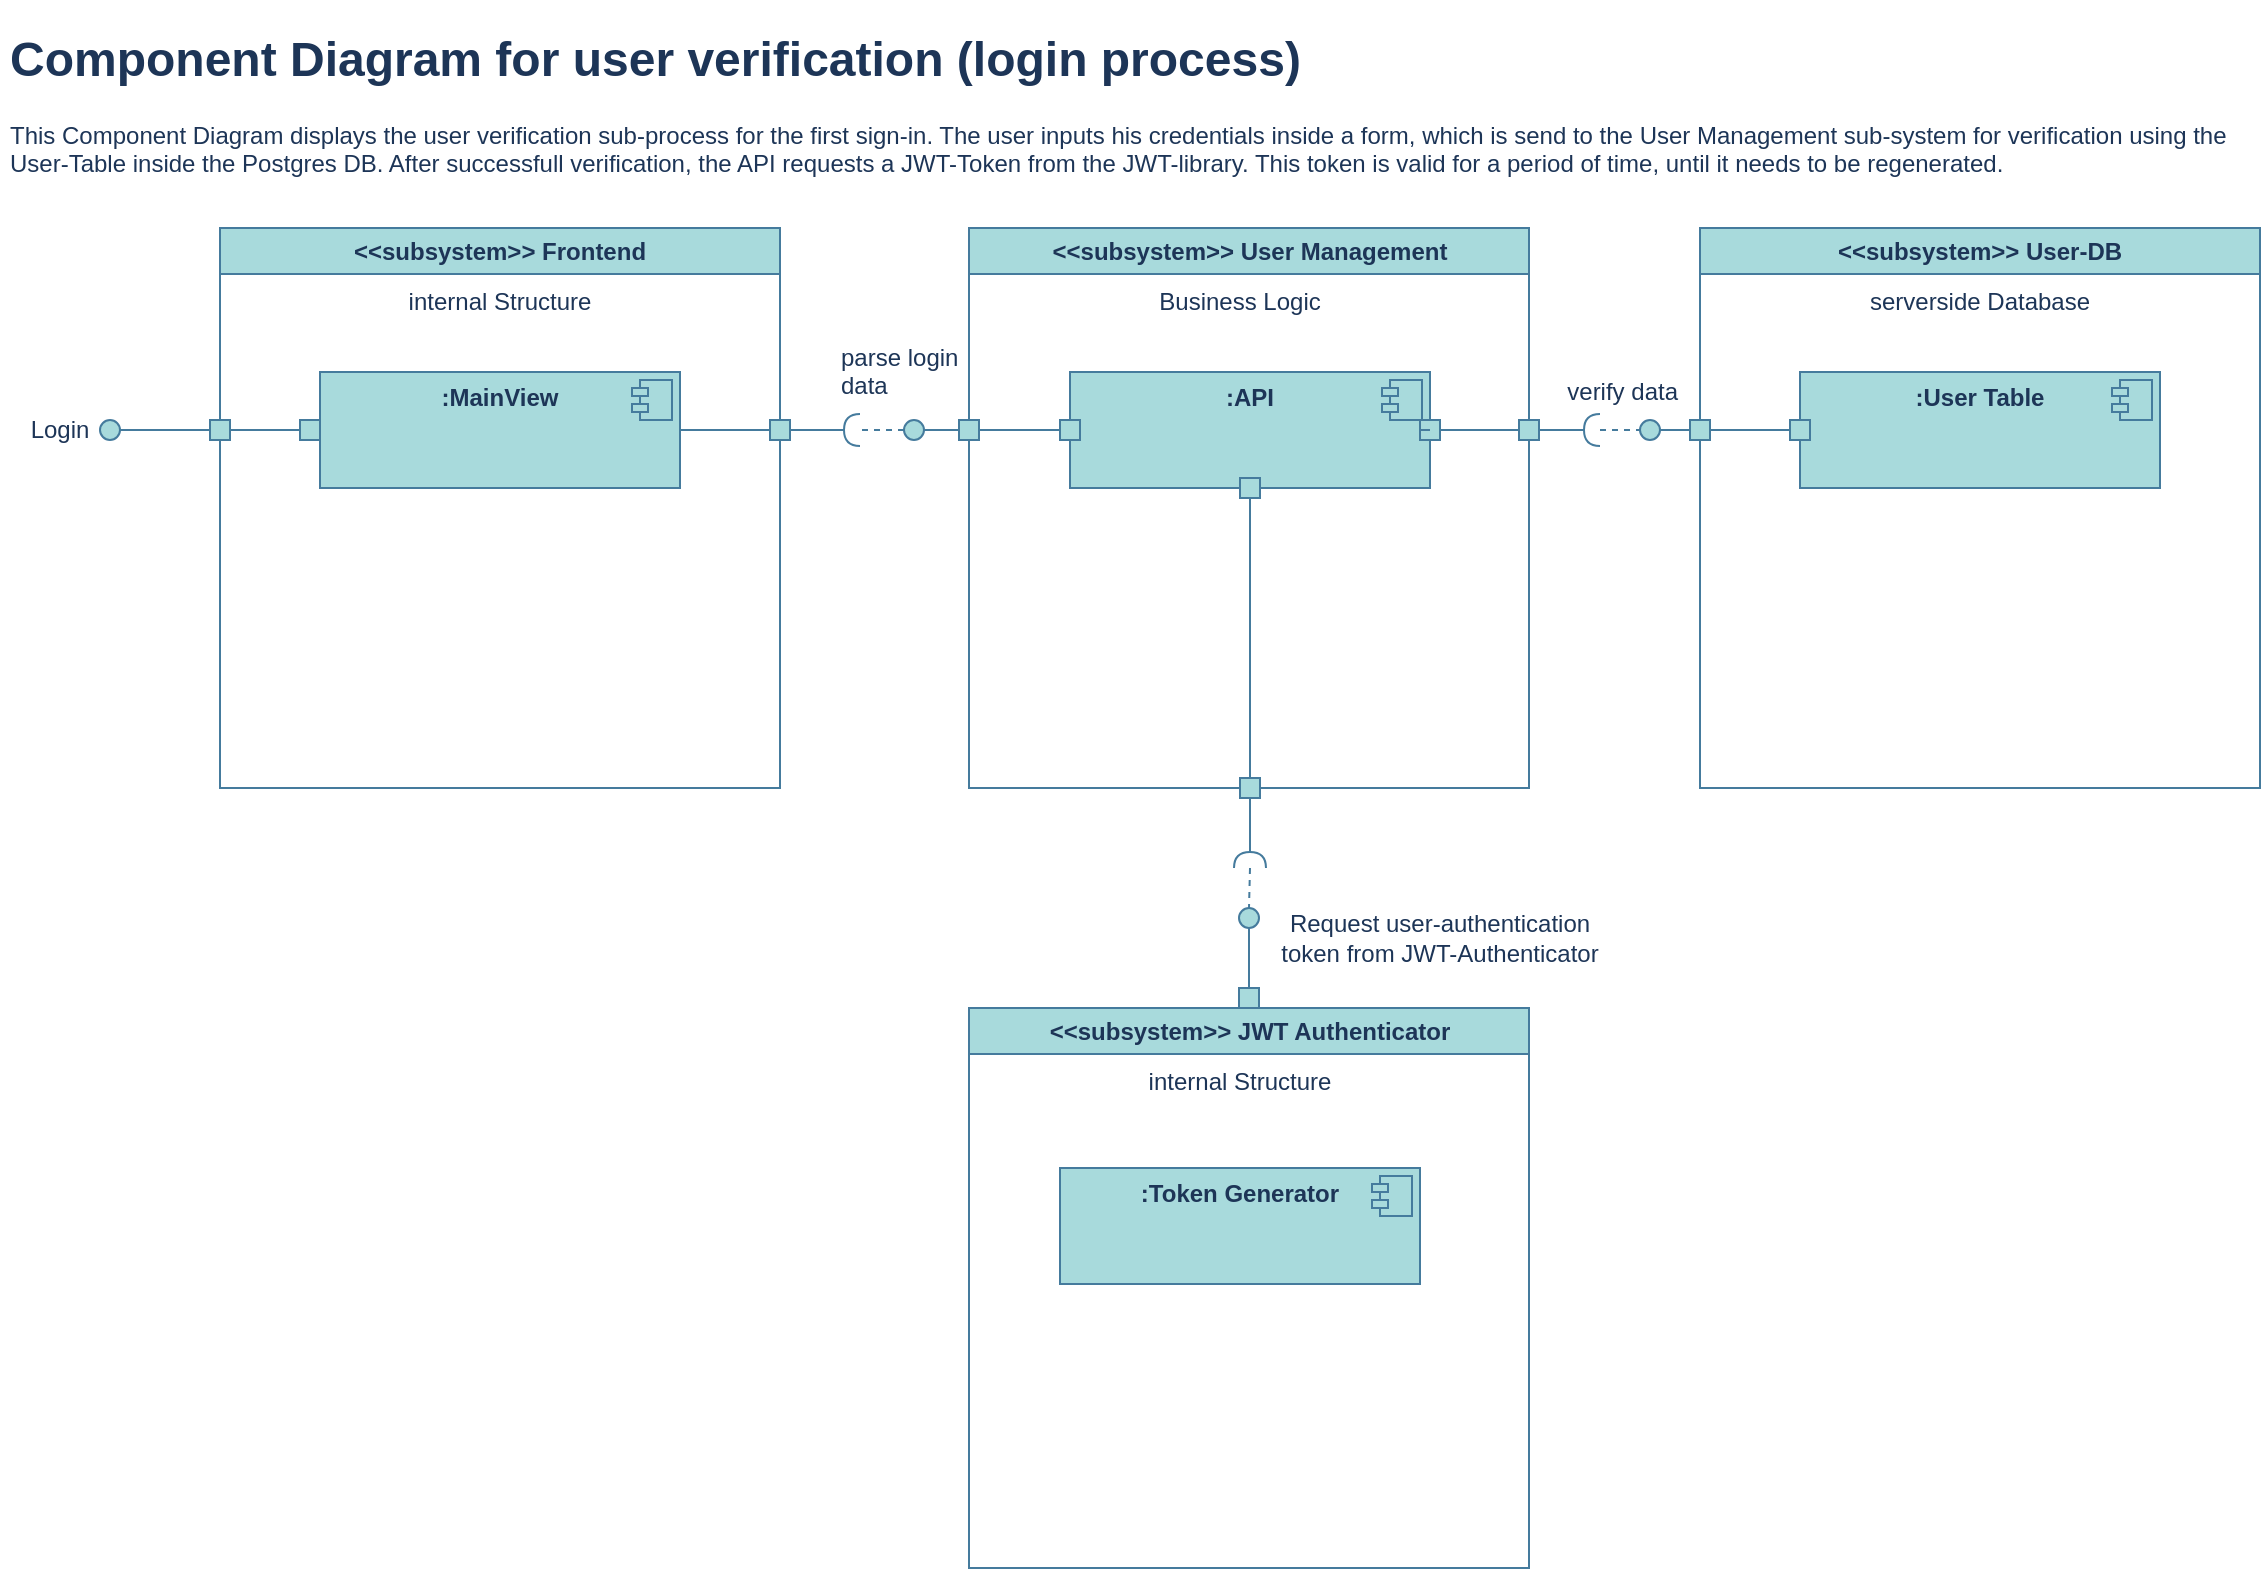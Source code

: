 <mxfile version="20.5.1" type="github">
  <diagram name="Page-1" id="e7e014a7-5840-1c2e-5031-d8a46d1fe8dd">
    <mxGraphModel dx="2059" dy="787" grid="0" gridSize="10" guides="1" tooltips="1" connect="1" arrows="1" fold="1" page="1" pageScale="1" pageWidth="1169" pageHeight="826" background="#ffffff" math="0" shadow="0">
      <root>
        <mxCell id="0" />
        <mxCell id="1" parent="0" />
        <mxCell id="2" value="&lt;&lt;subsystem&gt;&gt; Frontend" style="swimlane;whiteSpace=wrap;fillColor=#A8DADC;strokeColor=#457B9D;fontColor=#1D3557;rounded=0;" parent="1" vertex="1">
          <mxGeometry x="130" y="120" width="280" height="280" as="geometry" />
        </mxCell>
        <mxCell id="SUY-f_M2CVdVQqnCHsx--41" value="&lt;p style=&quot;margin:0px;margin-top:6px;text-align:center;&quot;&gt;&lt;b&gt;:MainView&lt;/b&gt;&lt;/p&gt;" style="align=left;overflow=fill;html=1;dropTarget=0;fillColor=#A8DADC;strokeColor=#457B9D;fontColor=#1D3557;rounded=0;" vertex="1" parent="2">
          <mxGeometry x="50" y="72" width="180" height="58" as="geometry" />
        </mxCell>
        <mxCell id="SUY-f_M2CVdVQqnCHsx--42" value="" style="shape=component;jettyWidth=8;jettyHeight=4;fillColor=#A8DADC;strokeColor=#457B9D;fontColor=#1D3557;rounded=0;" vertex="1" parent="SUY-f_M2CVdVQqnCHsx--41">
          <mxGeometry x="1" width="20" height="20" relative="1" as="geometry">
            <mxPoint x="-24" y="4" as="offset" />
          </mxGeometry>
        </mxCell>
        <mxCell id="SUY-f_M2CVdVQqnCHsx--52" value="internal Structure" style="text;html=1;strokeColor=none;fillColor=none;align=center;verticalAlign=middle;whiteSpace=wrap;rounded=0;fontColor=#1D3557;" vertex="1" parent="2">
          <mxGeometry x="90" y="22" width="100" height="30" as="geometry" />
        </mxCell>
        <mxCell id="3" value="&lt;&lt;subsystem&gt;&gt; User Management" style="swimlane;whiteSpace=wrap;fillColor=#A8DADC;strokeColor=#457B9D;fontColor=#1D3557;rounded=0;" parent="1" vertex="1">
          <mxGeometry x="504.5" y="120" width="280" height="280" as="geometry" />
        </mxCell>
        <mxCell id="SUY-f_M2CVdVQqnCHsx--43" value="&lt;p style=&quot;margin:0px;margin-top:6px;text-align:center;&quot;&gt;&lt;b&gt;:API&lt;/b&gt;&lt;/p&gt;" style="align=left;overflow=fill;html=1;dropTarget=0;fillColor=#A8DADC;strokeColor=#457B9D;fontColor=#1D3557;rounded=0;" vertex="1" parent="3">
          <mxGeometry x="50.5" y="72" width="180" height="58" as="geometry" />
        </mxCell>
        <mxCell id="SUY-f_M2CVdVQqnCHsx--44" value="" style="shape=component;jettyWidth=8;jettyHeight=4;fillColor=#A8DADC;strokeColor=#457B9D;fontColor=#1D3557;rounded=0;" vertex="1" parent="SUY-f_M2CVdVQqnCHsx--43">
          <mxGeometry x="1" width="20" height="20" relative="1" as="geometry">
            <mxPoint x="-24" y="4" as="offset" />
          </mxGeometry>
        </mxCell>
        <mxCell id="SUY-f_M2CVdVQqnCHsx--53" value="Business Logic" style="text;html=1;strokeColor=none;fillColor=none;align=center;verticalAlign=middle;whiteSpace=wrap;rounded=0;fontColor=#1D3557;" vertex="1" parent="3">
          <mxGeometry x="85.5" y="22" width="100" height="30" as="geometry" />
        </mxCell>
        <mxCell id="SUY-f_M2CVdVQqnCHsx--85" value="" style="whiteSpace=wrap;html=1;aspect=fixed;fillColor=#A8DADC;strokeColor=#457B9D;fontColor=#1D3557;rounded=0;" vertex="1" parent="3">
          <mxGeometry x="225.5" y="96" width="10" height="10" as="geometry" />
        </mxCell>
        <mxCell id="SUY-f_M2CVdVQqnCHsx--87" value="" style="endArrow=none;html=1;rounded=0;entryX=0;entryY=0.5;entryDx=0;entryDy=0;exitX=1;exitY=0.5;exitDx=0;exitDy=0;labelBackgroundColor=#F1FAEE;strokeColor=#457B9D;fontColor=#1D3557;" edge="1" parent="3" source="SUY-f_M2CVdVQqnCHsx--43" target="SUY-f_M2CVdVQqnCHsx--85">
          <mxGeometry width="50" height="50" relative="1" as="geometry">
            <mxPoint x="225.5" y="101.0" as="sourcePoint" />
            <mxPoint x="275" y="101" as="targetPoint" />
          </mxGeometry>
        </mxCell>
        <mxCell id="4" value="&lt;&lt;subsystem&gt;&gt; User-DB" style="swimlane;whiteSpace=wrap;fillColor=#A8DADC;strokeColor=#457B9D;fontColor=#1D3557;rounded=0;" parent="1" vertex="1">
          <mxGeometry x="870" y="120" width="280" height="280" as="geometry" />
        </mxCell>
        <mxCell id="SUY-f_M2CVdVQqnCHsx--75" value="&lt;p style=&quot;margin:0px;margin-top:6px;text-align:center;&quot;&gt;&lt;b&gt;:User Table&lt;/b&gt;&lt;/p&gt;" style="align=left;overflow=fill;html=1;dropTarget=0;fillColor=#A8DADC;strokeColor=#457B9D;fontColor=#1D3557;rounded=0;" vertex="1" parent="4">
          <mxGeometry x="50" y="72" width="180" height="58" as="geometry" />
        </mxCell>
        <mxCell id="SUY-f_M2CVdVQqnCHsx--76" value="" style="shape=component;jettyWidth=8;jettyHeight=4;fillColor=#A8DADC;strokeColor=#457B9D;fontColor=#1D3557;rounded=0;" vertex="1" parent="SUY-f_M2CVdVQqnCHsx--75">
          <mxGeometry x="1" width="20" height="20" relative="1" as="geometry">
            <mxPoint x="-24" y="4" as="offset" />
          </mxGeometry>
        </mxCell>
        <mxCell id="SUY-f_M2CVdVQqnCHsx--90" value="serverside Database" style="text;html=1;strokeColor=none;fillColor=none;align=center;verticalAlign=middle;whiteSpace=wrap;rounded=0;fontColor=#1D3557;" vertex="1" parent="4">
          <mxGeometry x="80" y="22" width="120" height="30" as="geometry" />
        </mxCell>
        <mxCell id="SUY-f_M2CVdVQqnCHsx--45" value="" style="endArrow=none;html=1;rounded=0;entryX=0;entryY=0.5;entryDx=0;entryDy=0;startArrow=none;labelBackgroundColor=#F1FAEE;strokeColor=#457B9D;fontColor=#1D3557;" edge="1" parent="1" source="SUY-f_M2CVdVQqnCHsx--46" target="SUY-f_M2CVdVQqnCHsx--41">
          <mxGeometry width="50" height="50" relative="1" as="geometry">
            <mxPoint x="70" y="222" as="sourcePoint" />
            <mxPoint x="460" y="372" as="targetPoint" />
          </mxGeometry>
        </mxCell>
        <mxCell id="SUY-f_M2CVdVQqnCHsx--46" value="" style="whiteSpace=wrap;html=1;aspect=fixed;fillColor=#A8DADC;strokeColor=#457B9D;fontColor=#1D3557;rounded=0;" vertex="1" parent="1">
          <mxGeometry x="170" y="216" width="10" height="10" as="geometry" />
        </mxCell>
        <mxCell id="SUY-f_M2CVdVQqnCHsx--47" value="" style="endArrow=none;html=1;rounded=0;entryX=0;entryY=0.5;entryDx=0;entryDy=0;startArrow=none;labelBackgroundColor=#F1FAEE;strokeColor=#457B9D;fontColor=#1D3557;" edge="1" parent="1" source="SUY-f_M2CVdVQqnCHsx--48" target="SUY-f_M2CVdVQqnCHsx--46">
          <mxGeometry width="50" height="50" relative="1" as="geometry">
            <mxPoint x="70" y="222" as="sourcePoint" />
            <mxPoint x="180" y="221" as="targetPoint" />
          </mxGeometry>
        </mxCell>
        <mxCell id="SUY-f_M2CVdVQqnCHsx--48" value="" style="whiteSpace=wrap;html=1;aspect=fixed;fillColor=#A8DADC;strokeColor=#457B9D;fontColor=#1D3557;rounded=0;" vertex="1" parent="1">
          <mxGeometry x="125" y="216" width="10" height="10" as="geometry" />
        </mxCell>
        <mxCell id="SUY-f_M2CVdVQqnCHsx--49" value="" style="endArrow=none;html=1;rounded=0;entryX=0;entryY=0.5;entryDx=0;entryDy=0;labelBackgroundColor=#F1FAEE;strokeColor=#457B9D;fontColor=#1D3557;" edge="1" parent="1" target="SUY-f_M2CVdVQqnCHsx--48">
          <mxGeometry width="50" height="50" relative="1" as="geometry">
            <mxPoint x="70" y="221" as="sourcePoint" />
            <mxPoint x="170" y="221" as="targetPoint" />
          </mxGeometry>
        </mxCell>
        <mxCell id="SUY-f_M2CVdVQqnCHsx--50" value="Login" style="text;html=1;strokeColor=none;fillColor=none;align=center;verticalAlign=middle;whiteSpace=wrap;rounded=0;fontColor=#1D3557;" vertex="1" parent="1">
          <mxGeometry x="20" y="206" width="60" height="30" as="geometry" />
        </mxCell>
        <mxCell id="SUY-f_M2CVdVQqnCHsx--51" value="" style="ellipse;whiteSpace=wrap;html=1;aspect=fixed;fillColor=#A8DADC;strokeColor=#457B9D;fontColor=#1D3557;rounded=0;" vertex="1" parent="1">
          <mxGeometry x="70" y="216" width="10" height="10" as="geometry" />
        </mxCell>
        <mxCell id="SUY-f_M2CVdVQqnCHsx--54" value="" style="endArrow=none;html=1;rounded=0;exitX=1;exitY=0.5;exitDx=0;exitDy=0;entryX=0;entryY=0.5;entryDx=0;entryDy=0;startArrow=none;labelBackgroundColor=#F1FAEE;strokeColor=#457B9D;fontColor=#1D3557;" edge="1" parent="1" source="SUY-f_M2CVdVQqnCHsx--71" target="SUY-f_M2CVdVQqnCHsx--43">
          <mxGeometry width="50" height="50" relative="1" as="geometry">
            <mxPoint x="640" y="322" as="sourcePoint" />
            <mxPoint x="690" y="272" as="targetPoint" />
          </mxGeometry>
        </mxCell>
        <mxCell id="SUY-f_M2CVdVQqnCHsx--55" value="" style="whiteSpace=wrap;html=1;aspect=fixed;fillColor=#A8DADC;strokeColor=#457B9D;fontColor=#1D3557;rounded=0;" vertex="1" parent="1">
          <mxGeometry x="405" y="216" width="10" height="10" as="geometry" />
        </mxCell>
        <mxCell id="SUY-f_M2CVdVQqnCHsx--56" value="" style="endArrow=none;html=1;rounded=0;exitX=1;exitY=0.5;exitDx=0;exitDy=0;entryX=0;entryY=0.5;entryDx=0;entryDy=0;labelBackgroundColor=#F1FAEE;strokeColor=#457B9D;fontColor=#1D3557;" edge="1" parent="1" source="SUY-f_M2CVdVQqnCHsx--41" target="SUY-f_M2CVdVQqnCHsx--55">
          <mxGeometry width="50" height="50" relative="1" as="geometry">
            <mxPoint x="360" y="221.0" as="sourcePoint" />
            <mxPoint x="550" y="221.0" as="targetPoint" />
          </mxGeometry>
        </mxCell>
        <mxCell id="SUY-f_M2CVdVQqnCHsx--57" value="" style="whiteSpace=wrap;html=1;aspect=fixed;fillColor=#A8DADC;strokeColor=#457B9D;fontColor=#1D3557;rounded=0;" vertex="1" parent="1">
          <mxGeometry x="499.5" y="216" width="10" height="10" as="geometry" />
        </mxCell>
        <mxCell id="SUY-f_M2CVdVQqnCHsx--61" value="" style="rounded=0;orthogonalLoop=1;jettySize=auto;html=1;endArrow=halfCircle;endFill=0;endSize=6;strokeWidth=1;exitX=1;exitY=0.5;exitDx=0;exitDy=0;labelBackgroundColor=#F1FAEE;strokeColor=#457B9D;fontColor=#1D3557;" edge="1" parent="1" source="SUY-f_M2CVdVQqnCHsx--55">
          <mxGeometry relative="1" as="geometry">
            <mxPoint x="680" y="297" as="sourcePoint" />
            <mxPoint x="450" y="221" as="targetPoint" />
          </mxGeometry>
        </mxCell>
        <mxCell id="SUY-f_M2CVdVQqnCHsx--63" value="" style="endArrow=none;dashed=1;html=1;rounded=0;labelBackgroundColor=#F1FAEE;strokeColor=#457B9D;fontColor=#1D3557;" edge="1" parent="1" source="SUY-f_M2CVdVQqnCHsx--67">
          <mxGeometry width="50" height="50" relative="1" as="geometry">
            <mxPoint x="470" y="222" as="sourcePoint" />
            <mxPoint x="450" y="221" as="targetPoint" />
          </mxGeometry>
        </mxCell>
        <mxCell id="SUY-f_M2CVdVQqnCHsx--64" value="parse login&#xa;data" style="text;strokeColor=none;fillColor=none;align=left;verticalAlign=middle;spacingLeft=4;spacingRight=4;overflow=hidden;points=[[0,0.5],[1,0.5]];portConstraint=eastwest;rotatable=0;fontColor=#1D3557;rounded=0;" vertex="1" parent="1">
          <mxGeometry x="434.5" y="176" width="70" height="30" as="geometry" />
        </mxCell>
        <mxCell id="SUY-f_M2CVdVQqnCHsx--65" value="" style="rounded=0;orthogonalLoop=1;jettySize=auto;html=1;endArrow=none;endFill=0;targetPerimeterSpacing=0;entryX=0;entryY=0.5;entryDx=0;entryDy=0;startArrow=none;labelBackgroundColor=#F1FAEE;strokeColor=#457B9D;fontColor=#1D3557;" edge="1" target="SUY-f_M2CVdVQqnCHsx--57" parent="1" source="SUY-f_M2CVdVQqnCHsx--67">
          <mxGeometry relative="1" as="geometry">
            <mxPoint x="480" y="221" as="sourcePoint" />
            <mxPoint x="480" y="222" as="targetPoint" />
          </mxGeometry>
        </mxCell>
        <mxCell id="SUY-f_M2CVdVQqnCHsx--67" value="" style="ellipse;whiteSpace=wrap;html=1;align=center;aspect=fixed;resizable=0;points=[];outlineConnect=0;fillColor=#A8DADC;strokeColor=#457B9D;fontColor=#1D3557;rounded=0;" vertex="1" parent="1">
          <mxGeometry x="472" y="216" width="10" height="10" as="geometry" />
        </mxCell>
        <mxCell id="SUY-f_M2CVdVQqnCHsx--71" value="" style="whiteSpace=wrap;html=1;aspect=fixed;fillColor=#A8DADC;strokeColor=#457B9D;fontColor=#1D3557;rounded=0;" vertex="1" parent="1">
          <mxGeometry x="550" y="216" width="10" height="10" as="geometry" />
        </mxCell>
        <mxCell id="SUY-f_M2CVdVQqnCHsx--72" value="" style="endArrow=none;html=1;rounded=0;exitX=1;exitY=0.5;exitDx=0;exitDy=0;entryX=0;entryY=0.5;entryDx=0;entryDy=0;startArrow=none;labelBackgroundColor=#F1FAEE;strokeColor=#457B9D;fontColor=#1D3557;" edge="1" parent="1" source="SUY-f_M2CVdVQqnCHsx--57" target="SUY-f_M2CVdVQqnCHsx--71">
          <mxGeometry width="50" height="50" relative="1" as="geometry">
            <mxPoint x="509.5" y="221" as="sourcePoint" />
            <mxPoint x="550" y="221" as="targetPoint" />
          </mxGeometry>
        </mxCell>
        <mxCell id="SUY-f_M2CVdVQqnCHsx--77" value="" style="endArrow=none;html=1;rounded=0;entryX=0;entryY=0.5;entryDx=0;entryDy=0;exitX=1;exitY=0.5;exitDx=0;exitDy=0;startArrow=none;labelBackgroundColor=#F1FAEE;strokeColor=#457B9D;fontColor=#1D3557;" edge="1" parent="1" source="SUY-f_M2CVdVQqnCHsx--88" target="SUY-f_M2CVdVQqnCHsx--75">
          <mxGeometry width="50" height="50" relative="1" as="geometry">
            <mxPoint x="610" y="342" as="sourcePoint" />
            <mxPoint x="660" y="292" as="targetPoint" />
          </mxGeometry>
        </mxCell>
        <mxCell id="SUY-f_M2CVdVQqnCHsx--81" value="" style="whiteSpace=wrap;html=1;aspect=fixed;fillColor=#A8DADC;strokeColor=#457B9D;fontColor=#1D3557;rounded=0;" vertex="1" parent="1">
          <mxGeometry x="779.5" y="216" width="10" height="10" as="geometry" />
        </mxCell>
        <mxCell id="SUY-f_M2CVdVQqnCHsx--82" value="" style="endArrow=none;html=1;rounded=0;entryX=0;entryY=0.5;entryDx=0;entryDy=0;exitX=1;exitY=0.5;exitDx=0;exitDy=0;startArrow=none;labelBackgroundColor=#F1FAEE;strokeColor=#457B9D;fontColor=#1D3557;" edge="1" parent="1" source="SUY-f_M2CVdVQqnCHsx--85" target="SUY-f_M2CVdVQqnCHsx--81">
          <mxGeometry width="50" height="50" relative="1" as="geometry">
            <mxPoint x="730" y="221.0" as="sourcePoint" />
            <mxPoint x="920" y="221.0" as="targetPoint" />
          </mxGeometry>
        </mxCell>
        <mxCell id="SUY-f_M2CVdVQqnCHsx--83" value="" style="whiteSpace=wrap;html=1;aspect=fixed;fillColor=#A8DADC;strokeColor=#457B9D;fontColor=#1D3557;rounded=0;" vertex="1" parent="1">
          <mxGeometry x="865" y="216" width="10" height="10" as="geometry" />
        </mxCell>
        <mxCell id="SUY-f_M2CVdVQqnCHsx--88" value="" style="whiteSpace=wrap;html=1;aspect=fixed;fillColor=#A8DADC;strokeColor=#457B9D;fontColor=#1D3557;rounded=0;" vertex="1" parent="1">
          <mxGeometry x="915" y="216" width="10" height="10" as="geometry" />
        </mxCell>
        <mxCell id="SUY-f_M2CVdVQqnCHsx--89" value="" style="endArrow=none;html=1;rounded=0;entryX=0;entryY=0.5;entryDx=0;entryDy=0;exitX=1;exitY=0.5;exitDx=0;exitDy=0;startArrow=none;labelBackgroundColor=#F1FAEE;strokeColor=#457B9D;fontColor=#1D3557;" edge="1" parent="1" source="SUY-f_M2CVdVQqnCHsx--83" target="SUY-f_M2CVdVQqnCHsx--88">
          <mxGeometry width="50" height="50" relative="1" as="geometry">
            <mxPoint x="875" y="221" as="sourcePoint" />
            <mxPoint x="920" y="221.0" as="targetPoint" />
          </mxGeometry>
        </mxCell>
        <mxCell id="SUY-f_M2CVdVQqnCHsx--91" value="verify data" style="text;strokeColor=none;fillColor=none;align=right;verticalAlign=middle;spacingLeft=4;spacingRight=4;overflow=hidden;points=[[0,0.5],[1,0.5]];portConstraint=eastwest;rotatable=0;fontColor=#1D3557;rounded=0;" vertex="1" parent="1">
          <mxGeometry x="795" y="186" width="70" height="30" as="geometry" />
        </mxCell>
        <mxCell id="SUY-f_M2CVdVQqnCHsx--92" value="" style="rounded=0;orthogonalLoop=1;jettySize=auto;html=1;endArrow=halfCircle;endFill=0;endSize=6;strokeWidth=1;exitX=1;exitY=0.5;exitDx=0;exitDy=0;labelBackgroundColor=#F1FAEE;strokeColor=#457B9D;fontColor=#1D3557;" edge="1" parent="1" source="SUY-f_M2CVdVQqnCHsx--81">
          <mxGeometry relative="1" as="geometry">
            <mxPoint x="425" y="231" as="sourcePoint" />
            <mxPoint x="820" y="221" as="targetPoint" />
          </mxGeometry>
        </mxCell>
        <mxCell id="SUY-f_M2CVdVQqnCHsx--93" value="" style="endArrow=none;dashed=1;html=1;rounded=0;labelBackgroundColor=#F1FAEE;strokeColor=#457B9D;fontColor=#1D3557;" edge="1" parent="1">
          <mxGeometry width="50" height="50" relative="1" as="geometry">
            <mxPoint x="820" y="221" as="sourcePoint" />
            <mxPoint x="840" y="221" as="targetPoint" />
          </mxGeometry>
        </mxCell>
        <mxCell id="SUY-f_M2CVdVQqnCHsx--94" value="" style="ellipse;whiteSpace=wrap;html=1;align=center;aspect=fixed;resizable=0;points=[];outlineConnect=0;fillColor=#A8DADC;strokeColor=#457B9D;fontColor=#1D3557;rounded=0;" vertex="1" parent="1">
          <mxGeometry x="840" y="216" width="10" height="10" as="geometry" />
        </mxCell>
        <mxCell id="SUY-f_M2CVdVQqnCHsx--95" value="" style="rounded=0;orthogonalLoop=1;jettySize=auto;html=1;endArrow=none;endFill=0;targetPerimeterSpacing=0;entryX=0;entryY=0.5;entryDx=0;entryDy=0;startArrow=none;labelBackgroundColor=#F1FAEE;strokeColor=#457B9D;fontColor=#1D3557;" edge="1" parent="1" source="SUY-f_M2CVdVQqnCHsx--94" target="SUY-f_M2CVdVQqnCHsx--83">
          <mxGeometry relative="1" as="geometry">
            <mxPoint x="840" y="232" as="sourcePoint" />
            <mxPoint x="509.5" y="231" as="targetPoint" />
          </mxGeometry>
        </mxCell>
        <mxCell id="SUY-f_M2CVdVQqnCHsx--96" value="&lt;h1&gt;Component Diagram for user verification (login process)&lt;/h1&gt;&lt;p&gt;This Component Diagram displays the user verification sub-process for the first sign-in. The user inputs his credentials inside a form, which is send to the User Management sub-system for verification using the User-Table inside the Postgres DB. After successfull verification, the API requests a JWT-Token from the JWT-library. This token is valid for a period of time, until it needs to be regenerated.&lt;/p&gt;" style="text;html=1;strokeColor=none;fillColor=none;spacing=5;spacingTop=-20;whiteSpace=wrap;overflow=hidden;rounded=0;fontColor=#1D3557;" vertex="1" parent="1">
          <mxGeometry x="20" y="16" width="1130" height="94" as="geometry" />
        </mxCell>
        <mxCell id="SUY-f_M2CVdVQqnCHsx--99" value="&lt;&lt;subsystem&gt;&gt; JWT Authenticator" style="swimlane;whiteSpace=wrap;fillColor=#A8DADC;strokeColor=#457B9D;fontColor=#1D3557;rounded=0;" vertex="1" parent="1">
          <mxGeometry x="504.5" y="510" width="280" height="280" as="geometry" />
        </mxCell>
        <mxCell id="SUY-f_M2CVdVQqnCHsx--102" value="internal Structure" style="text;html=1;strokeColor=none;fillColor=none;align=center;verticalAlign=middle;whiteSpace=wrap;rounded=0;fontColor=#1D3557;" vertex="1" parent="SUY-f_M2CVdVQqnCHsx--99">
          <mxGeometry x="85.5" y="22" width="100" height="30" as="geometry" />
        </mxCell>
        <mxCell id="SUY-f_M2CVdVQqnCHsx--118" value="&lt;p style=&quot;margin:0px;margin-top:6px;text-align:center;&quot;&gt;&lt;b&gt;:Token Generator&lt;/b&gt;&lt;/p&gt;" style="align=left;overflow=fill;html=1;dropTarget=0;fillColor=#A8DADC;strokeColor=#457B9D;fontColor=#1D3557;rounded=0;" vertex="1" parent="SUY-f_M2CVdVQqnCHsx--99">
          <mxGeometry x="45.5" y="80" width="180" height="58" as="geometry" />
        </mxCell>
        <mxCell id="SUY-f_M2CVdVQqnCHsx--119" value="" style="shape=component;jettyWidth=8;jettyHeight=4;fillColor=#A8DADC;strokeColor=#457B9D;fontColor=#1D3557;rounded=0;" vertex="1" parent="SUY-f_M2CVdVQqnCHsx--118">
          <mxGeometry x="1" width="20" height="20" relative="1" as="geometry">
            <mxPoint x="-24" y="4" as="offset" />
          </mxGeometry>
        </mxCell>
        <mxCell id="SUY-f_M2CVdVQqnCHsx--105" value="" style="endArrow=none;html=1;rounded=0;entryX=0.5;entryY=1;entryDx=0;entryDy=0;exitX=0.5;exitY=0;exitDx=0;exitDy=0;startArrow=none;labelBackgroundColor=#F1FAEE;strokeColor=#457B9D;fontColor=#1D3557;" edge="1" parent="1" source="SUY-f_M2CVdVQqnCHsx--106" target="SUY-f_M2CVdVQqnCHsx--43">
          <mxGeometry width="50" height="50" relative="1" as="geometry">
            <mxPoint x="510" y="420" as="sourcePoint" />
            <mxPoint x="560" y="370" as="targetPoint" />
          </mxGeometry>
        </mxCell>
        <mxCell id="SUY-f_M2CVdVQqnCHsx--106" value="" style="whiteSpace=wrap;html=1;aspect=fixed;fillColor=#A8DADC;strokeColor=#457B9D;fontColor=#1D3557;rounded=0;" vertex="1" parent="1">
          <mxGeometry x="640" y="245" width="10" height="10" as="geometry" />
        </mxCell>
        <mxCell id="SUY-f_M2CVdVQqnCHsx--107" value="" style="endArrow=none;html=1;rounded=0;entryX=0.5;entryY=1;entryDx=0;entryDy=0;exitX=0.5;exitY=0;exitDx=0;exitDy=0;startArrow=none;labelBackgroundColor=#F1FAEE;strokeColor=#457B9D;fontColor=#1D3557;" edge="1" parent="1" source="SUY-f_M2CVdVQqnCHsx--110" target="SUY-f_M2CVdVQqnCHsx--106">
          <mxGeometry width="50" height="50" relative="1" as="geometry">
            <mxPoint x="645" y="450" as="sourcePoint" />
            <mxPoint x="645" y="250" as="targetPoint" />
          </mxGeometry>
        </mxCell>
        <mxCell id="SUY-f_M2CVdVQqnCHsx--108" value="" style="whiteSpace=wrap;html=1;aspect=fixed;fillColor=#A8DADC;strokeColor=#457B9D;fontColor=#1D3557;rounded=0;" vertex="1" parent="1">
          <mxGeometry x="639.5" y="500" width="10" height="10" as="geometry" />
        </mxCell>
        <mxCell id="SUY-f_M2CVdVQqnCHsx--110" value="" style="whiteSpace=wrap;html=1;aspect=fixed;fillColor=#A8DADC;strokeColor=#457B9D;fontColor=#1D3557;rounded=0;" vertex="1" parent="1">
          <mxGeometry x="640" y="395" width="10" height="10" as="geometry" />
        </mxCell>
        <mxCell id="SUY-f_M2CVdVQqnCHsx--113" value="" style="rounded=0;orthogonalLoop=1;jettySize=auto;html=1;endArrow=halfCircle;endFill=0;endSize=6;strokeWidth=1;exitX=0.5;exitY=1;exitDx=0;exitDy=0;labelBackgroundColor=#F1FAEE;strokeColor=#457B9D;fontColor=#1D3557;" edge="1" parent="1" source="SUY-f_M2CVdVQqnCHsx--110">
          <mxGeometry relative="1" as="geometry">
            <mxPoint x="650" y="410" as="sourcePoint" />
            <mxPoint x="645" y="440" as="targetPoint" />
          </mxGeometry>
        </mxCell>
        <mxCell id="SUY-f_M2CVdVQqnCHsx--114" value="" style="endArrow=none;dashed=1;html=1;rounded=0;entryX=0.5;entryY=0;entryDx=0;entryDy=0;labelBackgroundColor=#F1FAEE;strokeColor=#457B9D;fontColor=#1D3557;" edge="1" parent="1" target="SUY-f_M2CVdVQqnCHsx--116">
          <mxGeometry width="50" height="50" relative="1" as="geometry">
            <mxPoint x="645" y="440" as="sourcePoint" />
            <mxPoint x="649.5" y="460" as="targetPoint" />
          </mxGeometry>
        </mxCell>
        <mxCell id="SUY-f_M2CVdVQqnCHsx--115" value="" style="endArrow=none;html=1;rounded=0;entryX=0.5;entryY=0;entryDx=0;entryDy=0;startArrow=none;labelBackgroundColor=#F1FAEE;strokeColor=#457B9D;fontColor=#1D3557;" edge="1" parent="1" source="SUY-f_M2CVdVQqnCHsx--116" target="SUY-f_M2CVdVQqnCHsx--108">
          <mxGeometry width="50" height="50" relative="1" as="geometry">
            <mxPoint x="644" y="470" as="sourcePoint" />
            <mxPoint x="648.5" y="500" as="targetPoint" />
          </mxGeometry>
        </mxCell>
        <mxCell id="SUY-f_M2CVdVQqnCHsx--116" value="" style="ellipse;whiteSpace=wrap;html=1;aspect=fixed;fillColor=#A8DADC;strokeColor=#457B9D;fontColor=#1D3557;rounded=0;" vertex="1" parent="1">
          <mxGeometry x="639.5" y="460" width="10" height="10" as="geometry" />
        </mxCell>
        <mxCell id="SUY-f_M2CVdVQqnCHsx--120" value="Request user-authentication token from JWT-Authenticator" style="text;html=1;strokeColor=none;fillColor=none;align=center;verticalAlign=middle;whiteSpace=wrap;rounded=0;fontColor=#1D3557;" vertex="1" parent="1">
          <mxGeometry x="650" y="460" width="180" height="30" as="geometry" />
        </mxCell>
      </root>
    </mxGraphModel>
  </diagram>
</mxfile>

